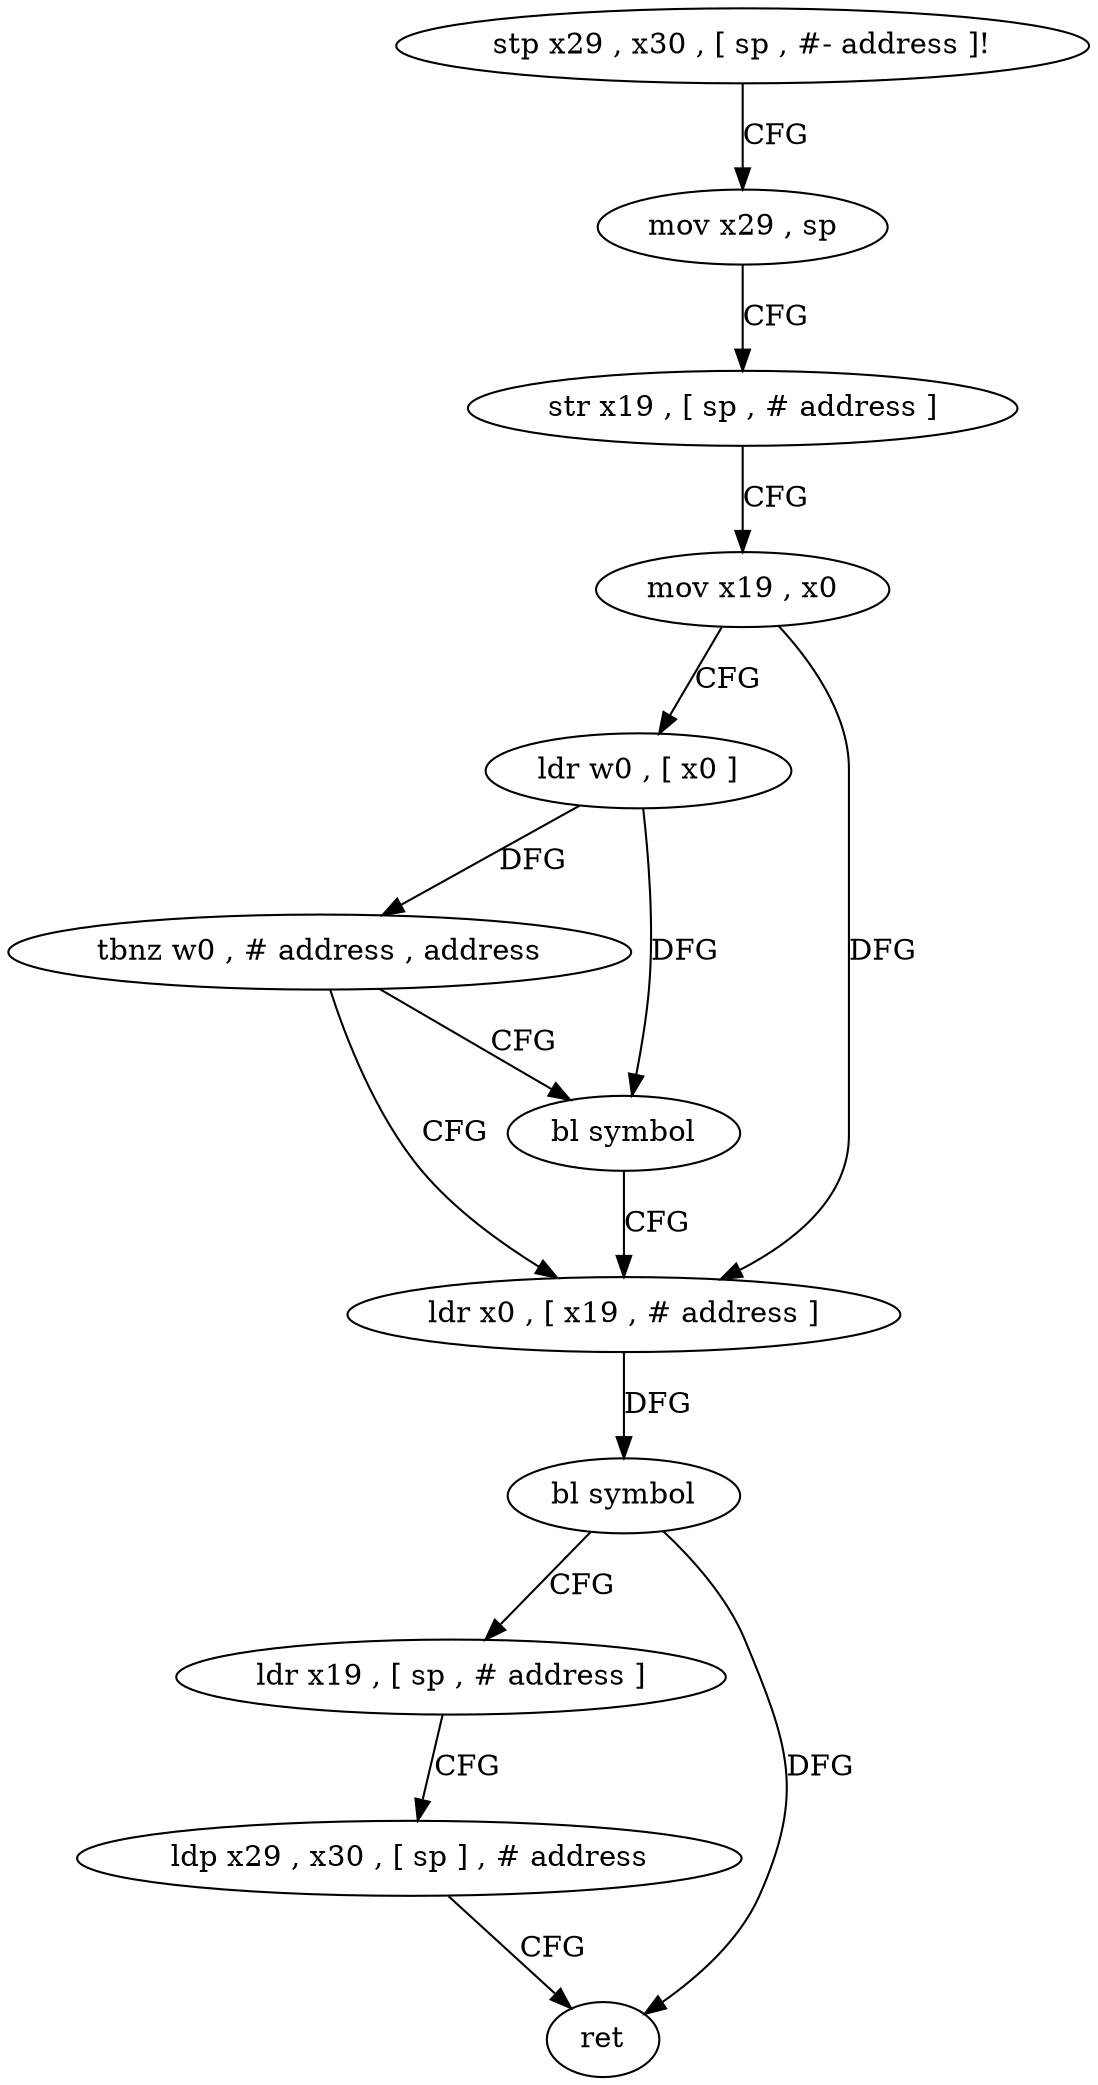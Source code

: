 digraph "func" {
"4370180" [label = "stp x29 , x30 , [ sp , #- address ]!" ]
"4370184" [label = "mov x29 , sp" ]
"4370188" [label = "str x19 , [ sp , # address ]" ]
"4370192" [label = "mov x19 , x0" ]
"4370196" [label = "ldr w0 , [ x0 ]" ]
"4370200" [label = "tbnz w0 , # address , address" ]
"4370208" [label = "ldr x0 , [ x19 , # address ]" ]
"4370204" [label = "bl symbol" ]
"4370212" [label = "bl symbol" ]
"4370216" [label = "ldr x19 , [ sp , # address ]" ]
"4370220" [label = "ldp x29 , x30 , [ sp ] , # address" ]
"4370224" [label = "ret" ]
"4370180" -> "4370184" [ label = "CFG" ]
"4370184" -> "4370188" [ label = "CFG" ]
"4370188" -> "4370192" [ label = "CFG" ]
"4370192" -> "4370196" [ label = "CFG" ]
"4370192" -> "4370208" [ label = "DFG" ]
"4370196" -> "4370200" [ label = "DFG" ]
"4370196" -> "4370204" [ label = "DFG" ]
"4370200" -> "4370208" [ label = "CFG" ]
"4370200" -> "4370204" [ label = "CFG" ]
"4370208" -> "4370212" [ label = "DFG" ]
"4370204" -> "4370208" [ label = "CFG" ]
"4370212" -> "4370216" [ label = "CFG" ]
"4370212" -> "4370224" [ label = "DFG" ]
"4370216" -> "4370220" [ label = "CFG" ]
"4370220" -> "4370224" [ label = "CFG" ]
}
